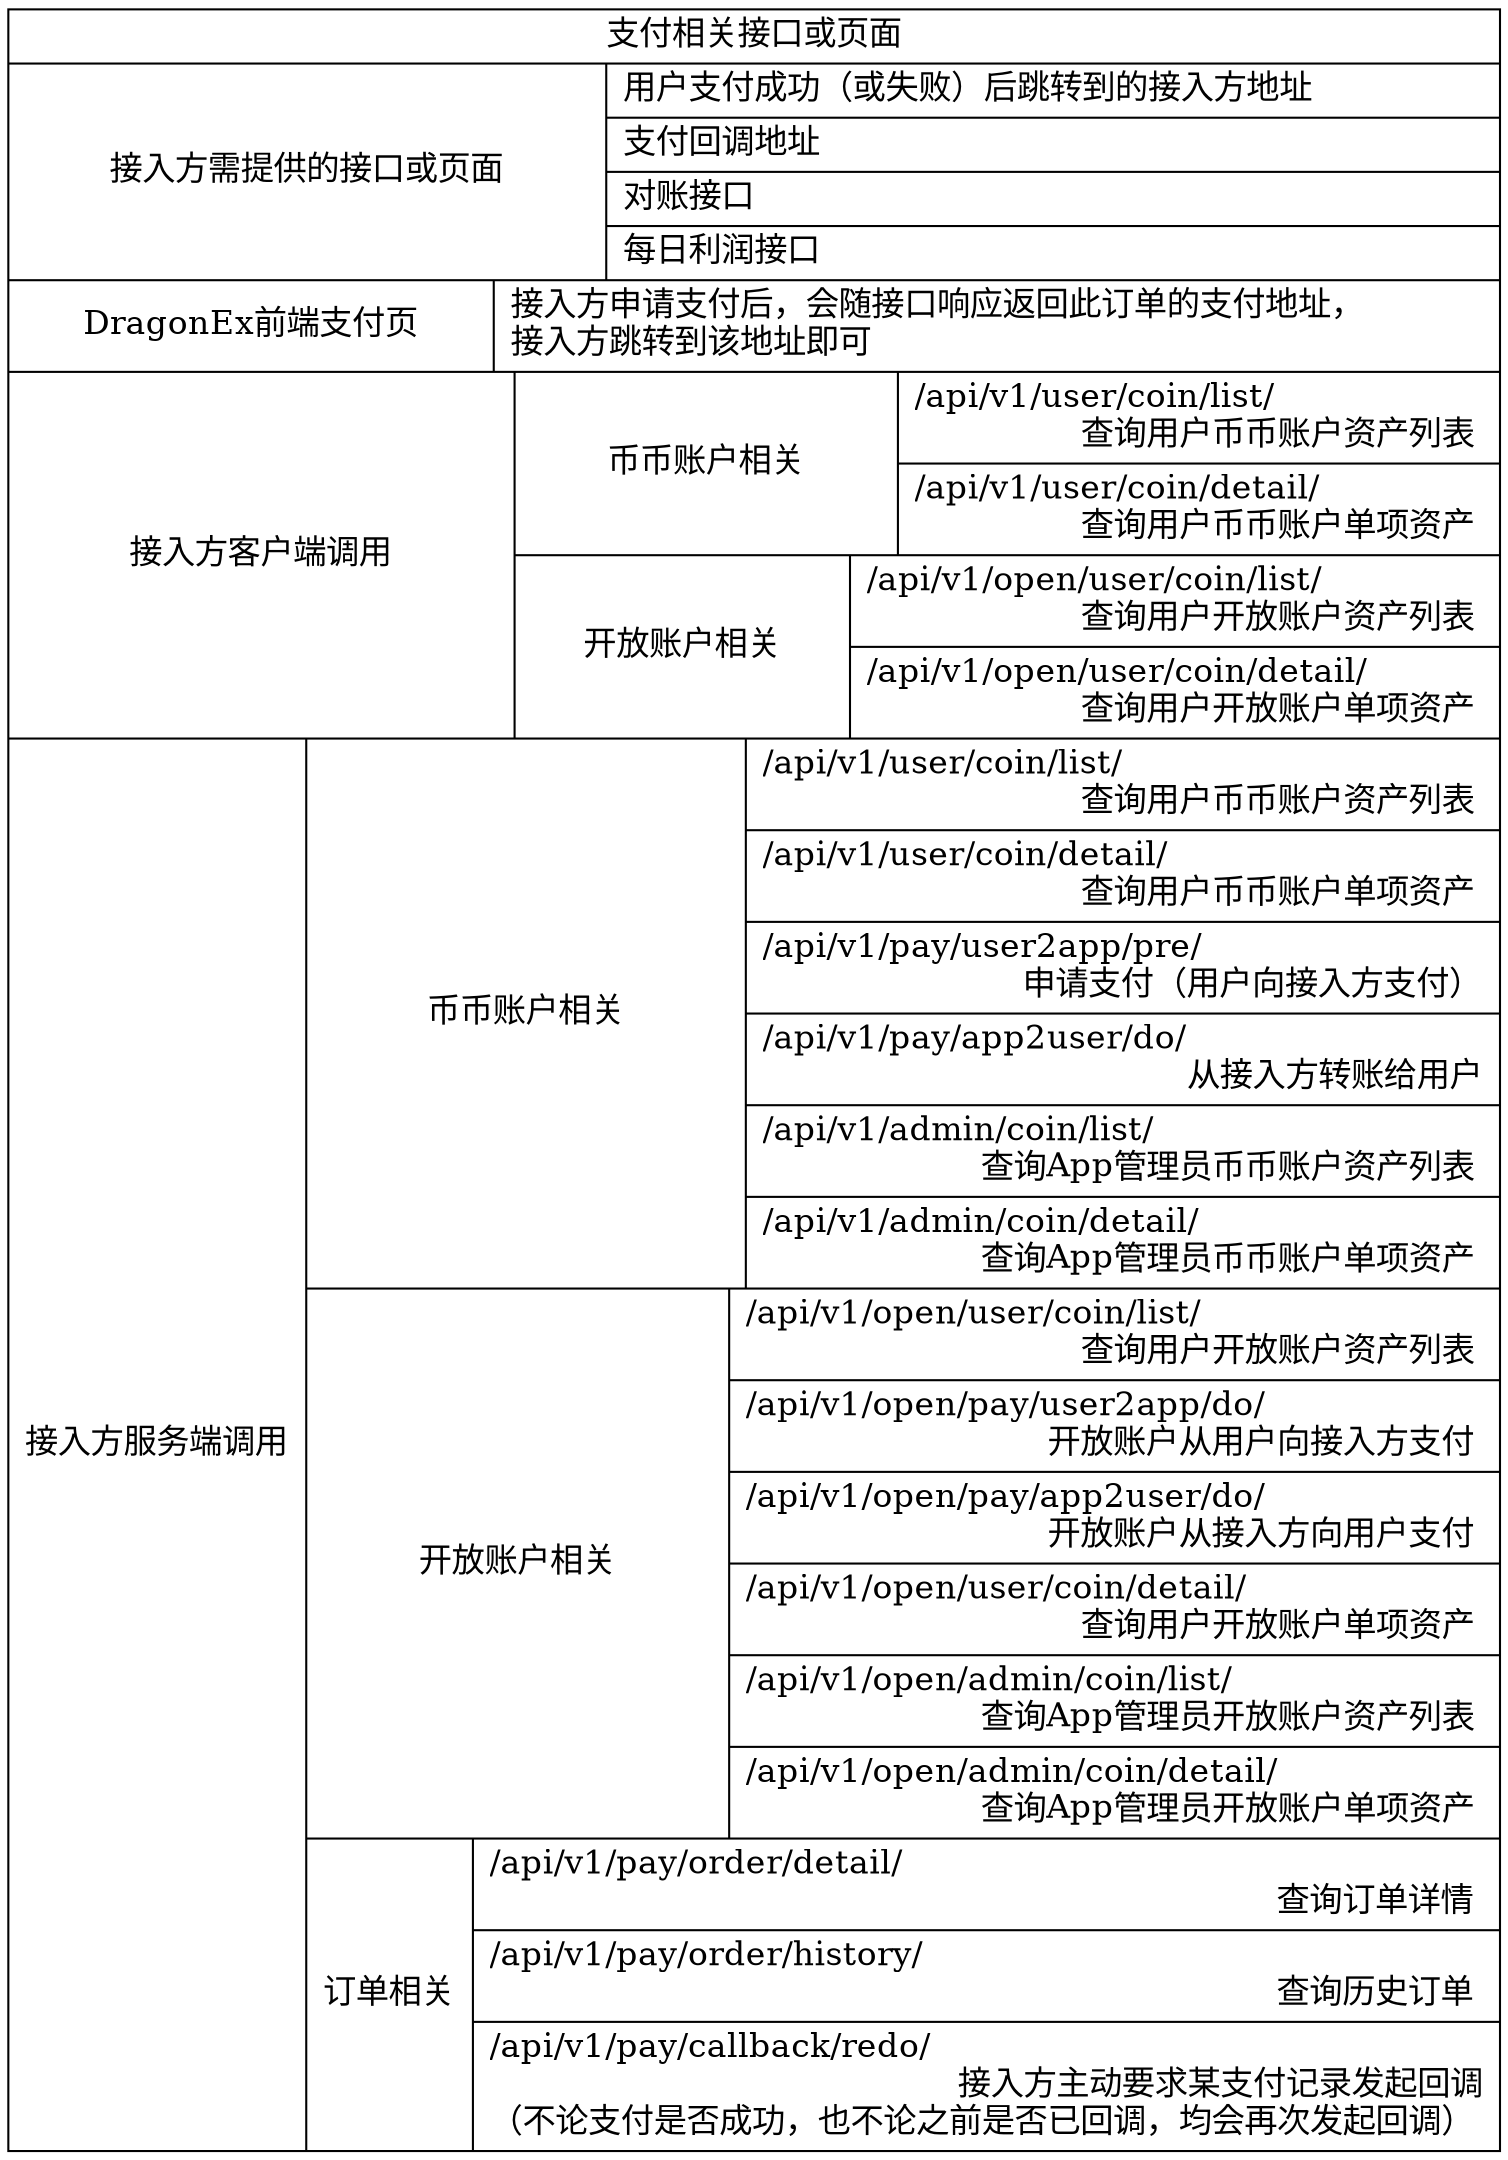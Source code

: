 digraph g {
graph [
    rankdir = "LR"
];

node [
    fontsize = "16"
    shape=record
];

PaymentApis [
    label = "支付相关接口或页面
    |
    {
        接入方需提供的接口或页面 |
        {
            用户支付成功（或失败）后跳转到的接入方地址 \l
            | 支付回调地址 \l
            | 对账接口\l
            | 每日利润接口\l
        }
    }
    | 
    {
        DragonEx前端支付页 |
        {
            接入方申请支付后，会随接口响应返回此订单的支付地址，\l接入方跳转到该地址即可 \l
        }
    }
    | 
    {
        接入方客户端调用 | 
        {
            { 币币账户相关 |
                {
                  /api/v1/user/coin/list/ \l 查询用户币币账户资产列表 \r
                  | /api/v1/user/coin/detail/ \l 查询用户币币账户单项资产 \r
                }
            }
            |
            { 开放账户相关 |
                {
                  /api/v1/open/user/coin/list/ \l 查询用户开放账户资产列表 \r
                  | /api/v1/open/user/coin/detail/ \l 查询用户开放账户单项资产 \r
                }
            }
        }            
    }
    | 
    {
        接入方服务端调用 | 
        {
            { 币币账户相关 |
                {
                  /api/v1/user/coin/list/ \l 查询用户币币账户资产列表 \r
                  | /api/v1/user/coin/detail/ \l 查询用户币币账户单项资产 \r
                  | /api/v1/pay/user2app/pre/ \l 申请支付（用户向接入方支付）\r
                  | /api/v1/pay/app2user/do/ \l 从接入方转账给用户\r
                  | /api/v1/admin/coin/list/ \l 查询App管理员币币账户资产列表 \r
                  | /api/v1/admin/coin/detail/ \l 查询App管理员币币账户单项资产 \r
                }
            }
            |
            { 开放账户相关 |
                {
                  /api/v1/open/user/coin/list/ \l 查询用户开放账户资产列表 \r
                  | /api/v1/open/pay/user2app/do/ \l 开放账户从用户向接入方支付 \r
                  | /api/v1/open/pay/app2user/do/ \l 开放账户从接入方向用户支付 \r
                  | /api/v1/open/user/coin/detail/ \l 查询用户开放账户单项资产 \r
                  | /api/v1/open/admin/coin/list/ \l 查询App管理员开放账户资产列表 \r
                  | /api/v1/open/admin/coin/detail/ \l 查询App管理员开放账户单项资产 \r
                }
            }
            |
            { 订单相关 |
                {
                    /api/v1/pay/order/detail/ \l 查询订单详情 \r
                    | /api/v1/pay/order/history/ \l 查询历史订单 \r
                    | /api/v1/pay/callback/redo/ \l 接入方主动要求某支付记录发起回调\r（不论支付是否成功，也不论之前是否已回调，均会再次发起回调） \r
                }
            }   
        }
    }
    "
]
}